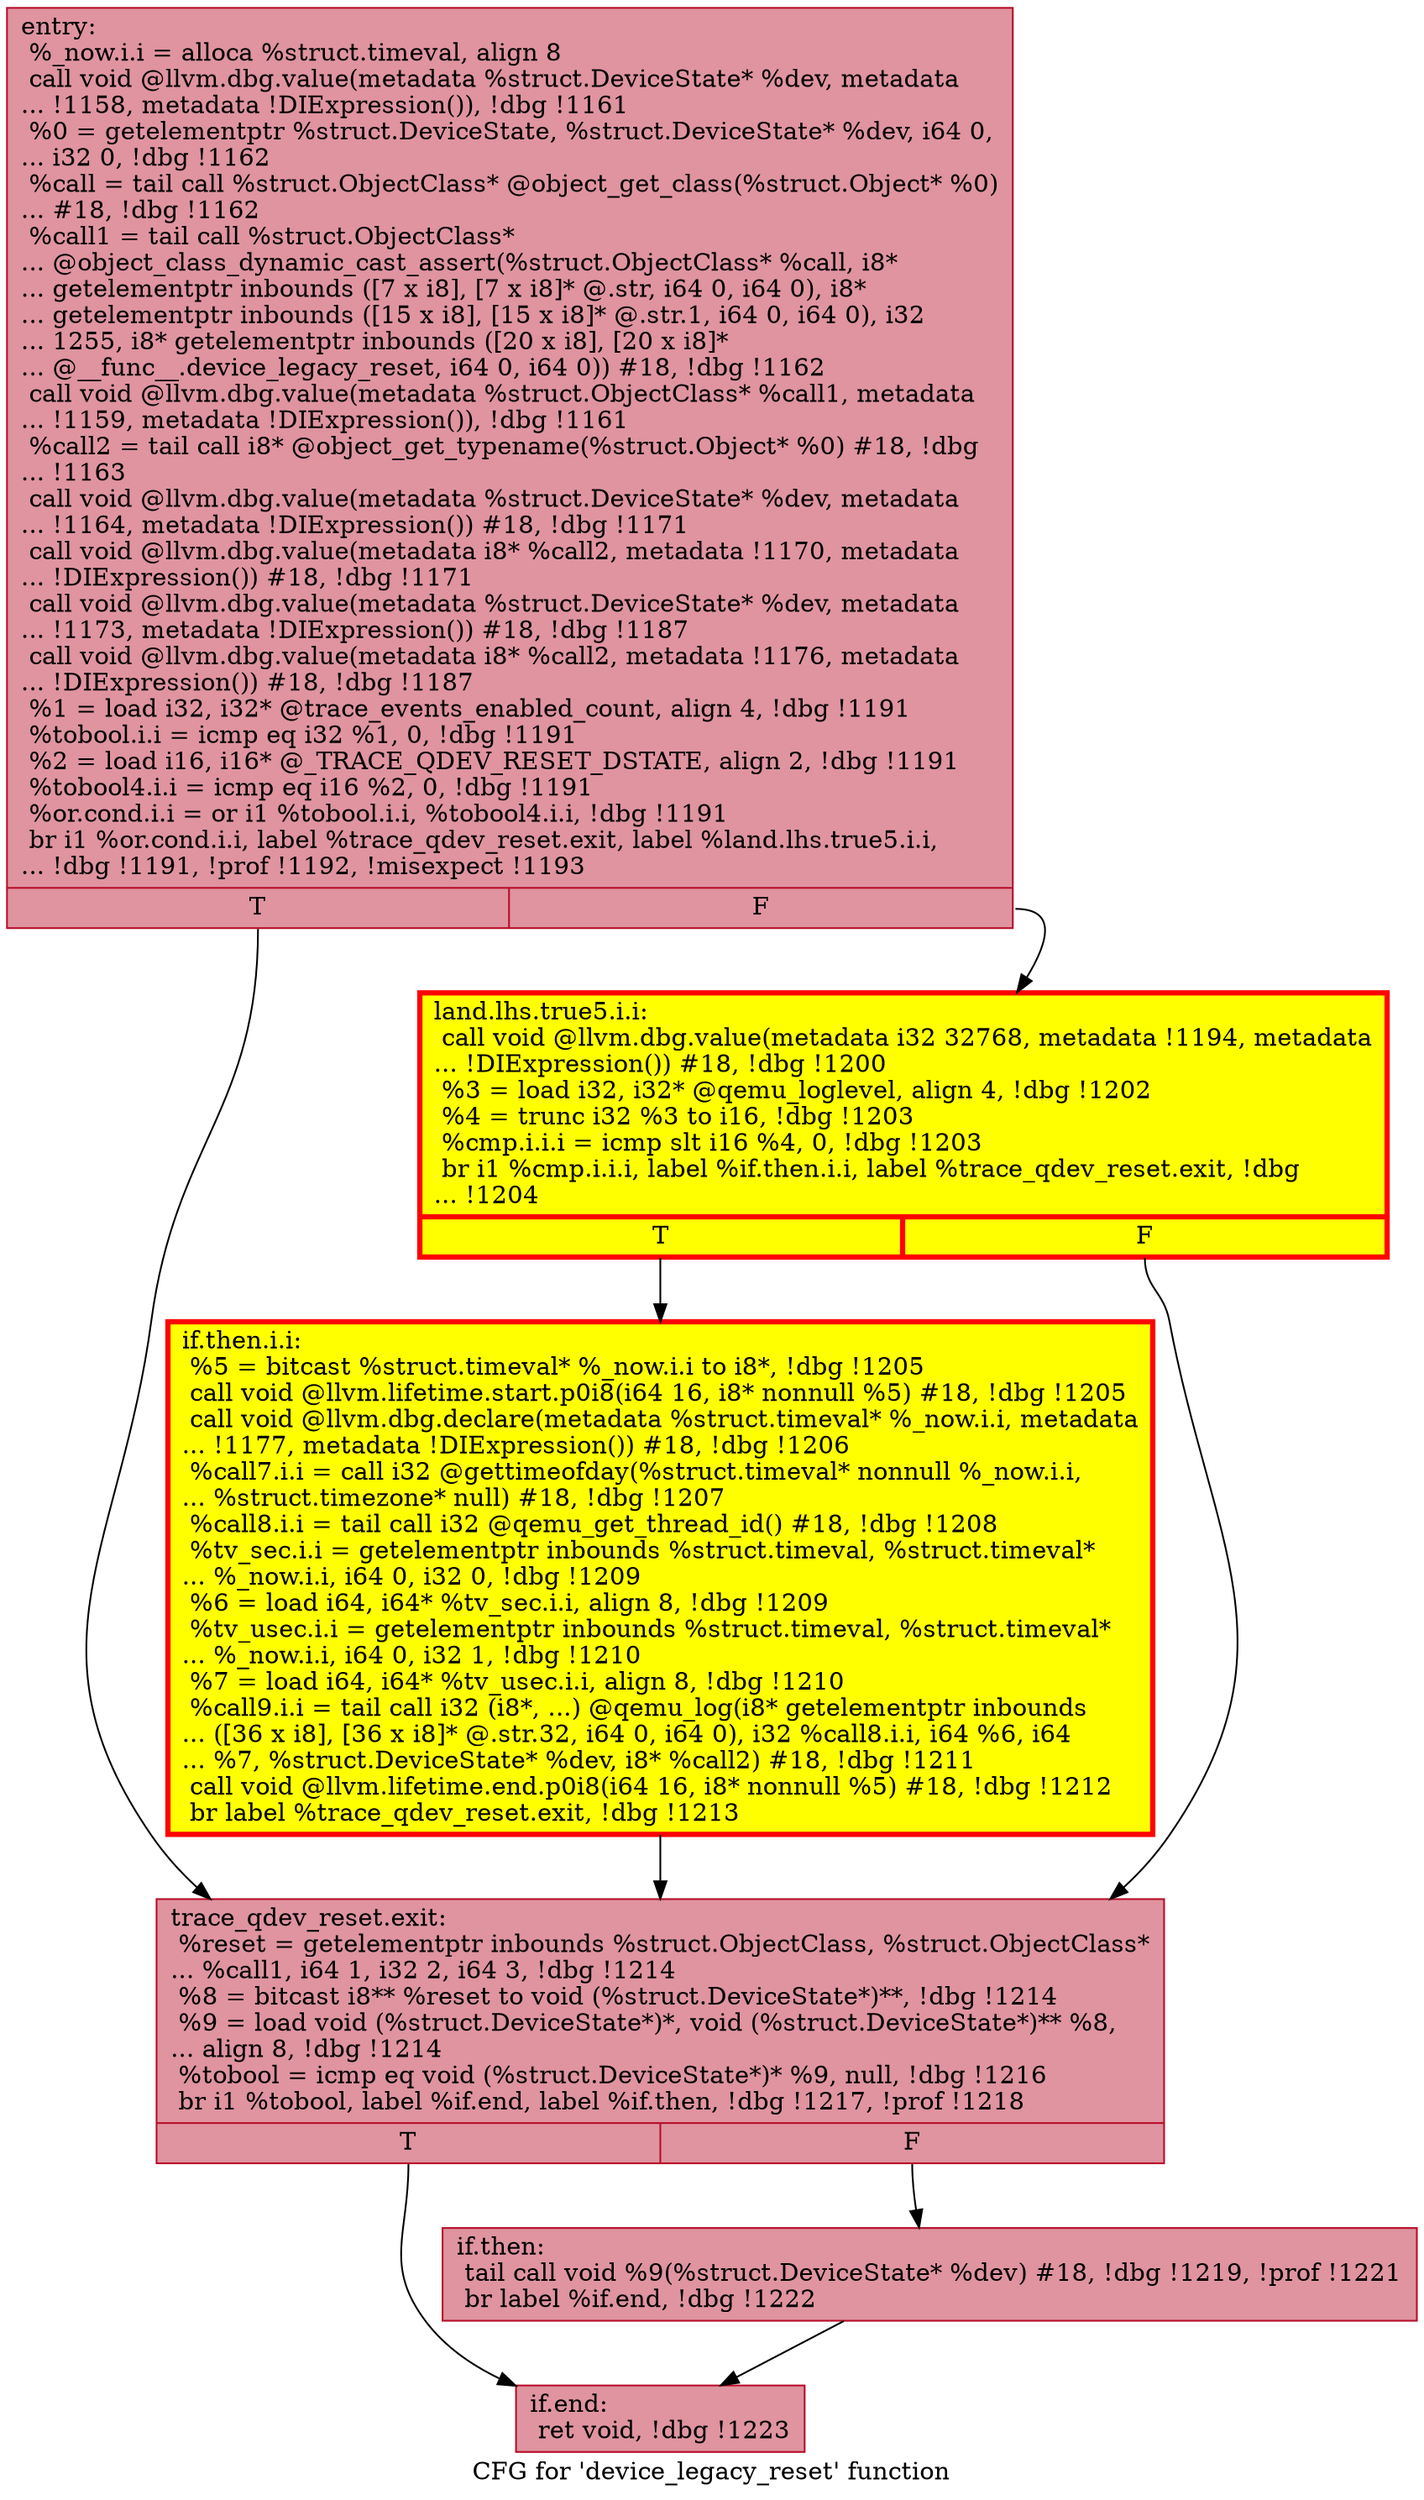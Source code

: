 digraph "CFG for 'device_legacy_reset' function" {
	label="CFG for 'device_legacy_reset' function";

	Node0x55e1ca217080 [shape=record,color="#b70d28ff", style=filled, fillcolor="#b70d2870",label="{entry:\l  %_now.i.i = alloca %struct.timeval, align 8\l  call void @llvm.dbg.value(metadata %struct.DeviceState* %dev, metadata\l... !1158, metadata !DIExpression()), !dbg !1161\l  %0 = getelementptr %struct.DeviceState, %struct.DeviceState* %dev, i64 0,\l... i32 0, !dbg !1162\l  %call = tail call %struct.ObjectClass* @object_get_class(%struct.Object* %0)\l... #18, !dbg !1162\l  %call1 = tail call %struct.ObjectClass*\l... @object_class_dynamic_cast_assert(%struct.ObjectClass* %call, i8*\l... getelementptr inbounds ([7 x i8], [7 x i8]* @.str, i64 0, i64 0), i8*\l... getelementptr inbounds ([15 x i8], [15 x i8]* @.str.1, i64 0, i64 0), i32\l... 1255, i8* getelementptr inbounds ([20 x i8], [20 x i8]*\l... @__func__.device_legacy_reset, i64 0, i64 0)) #18, !dbg !1162\l  call void @llvm.dbg.value(metadata %struct.ObjectClass* %call1, metadata\l... !1159, metadata !DIExpression()), !dbg !1161\l  %call2 = tail call i8* @object_get_typename(%struct.Object* %0) #18, !dbg\l... !1163\l  call void @llvm.dbg.value(metadata %struct.DeviceState* %dev, metadata\l... !1164, metadata !DIExpression()) #18, !dbg !1171\l  call void @llvm.dbg.value(metadata i8* %call2, metadata !1170, metadata\l... !DIExpression()) #18, !dbg !1171\l  call void @llvm.dbg.value(metadata %struct.DeviceState* %dev, metadata\l... !1173, metadata !DIExpression()) #18, !dbg !1187\l  call void @llvm.dbg.value(metadata i8* %call2, metadata !1176, metadata\l... !DIExpression()) #18, !dbg !1187\l  %1 = load i32, i32* @trace_events_enabled_count, align 4, !dbg !1191\l  %tobool.i.i = icmp eq i32 %1, 0, !dbg !1191\l  %2 = load i16, i16* @_TRACE_QDEV_RESET_DSTATE, align 2, !dbg !1191\l  %tobool4.i.i = icmp eq i16 %2, 0, !dbg !1191\l  %or.cond.i.i = or i1 %tobool.i.i, %tobool4.i.i, !dbg !1191\l  br i1 %or.cond.i.i, label %trace_qdev_reset.exit, label %land.lhs.true5.i.i,\l... !dbg !1191, !prof !1192, !misexpect !1193\l|{<s0>T|<s1>F}}"];
	Node0x55e1ca217080:s0 -> Node0x55e1ca064f50;
	Node0x55e1ca217080:s1 -> Node0x55e1ca289400;
	Node0x55e1ca289400 [shape=record,penwidth=3.0, style="filled", color="red", fillcolor="yellow",label="{land.lhs.true5.i.i:                               \l  call void @llvm.dbg.value(metadata i32 32768, metadata !1194, metadata\l... !DIExpression()) #18, !dbg !1200\l  %3 = load i32, i32* @qemu_loglevel, align 4, !dbg !1202\l  %4 = trunc i32 %3 to i16, !dbg !1203\l  %cmp.i.i.i = icmp slt i16 %4, 0, !dbg !1203\l  br i1 %cmp.i.i.i, label %if.then.i.i, label %trace_qdev_reset.exit, !dbg\l... !1204\l|{<s0>T|<s1>F}}"];
	Node0x55e1ca289400:s0 -> Node0x55e1ca241790;
	Node0x55e1ca289400:s1 -> Node0x55e1ca064f50;
	Node0x55e1ca241790 [shape=record,penwidth=3.0, style="filled", color="red", fillcolor="yellow",label="{if.then.i.i:                                      \l  %5 = bitcast %struct.timeval* %_now.i.i to i8*, !dbg !1205\l  call void @llvm.lifetime.start.p0i8(i64 16, i8* nonnull %5) #18, !dbg !1205\l  call void @llvm.dbg.declare(metadata %struct.timeval* %_now.i.i, metadata\l... !1177, metadata !DIExpression()) #18, !dbg !1206\l  %call7.i.i = call i32 @gettimeofday(%struct.timeval* nonnull %_now.i.i,\l... %struct.timezone* null) #18, !dbg !1207\l  %call8.i.i = tail call i32 @qemu_get_thread_id() #18, !dbg !1208\l  %tv_sec.i.i = getelementptr inbounds %struct.timeval, %struct.timeval*\l... %_now.i.i, i64 0, i32 0, !dbg !1209\l  %6 = load i64, i64* %tv_sec.i.i, align 8, !dbg !1209\l  %tv_usec.i.i = getelementptr inbounds %struct.timeval, %struct.timeval*\l... %_now.i.i, i64 0, i32 1, !dbg !1210\l  %7 = load i64, i64* %tv_usec.i.i, align 8, !dbg !1210\l  %call9.i.i = tail call i32 (i8*, ...) @qemu_log(i8* getelementptr inbounds\l... ([36 x i8], [36 x i8]* @.str.32, i64 0, i64 0), i32 %call8.i.i, i64 %6, i64\l... %7, %struct.DeviceState* %dev, i8* %call2) #18, !dbg !1211\l  call void @llvm.lifetime.end.p0i8(i64 16, i8* nonnull %5) #18, !dbg !1212\l  br label %trace_qdev_reset.exit, !dbg !1213\l}"];
	Node0x55e1ca241790 -> Node0x55e1ca064f50;
	Node0x55e1ca064f50 [shape=record,color="#b70d28ff", style=filled, fillcolor="#b70d2870",label="{trace_qdev_reset.exit:                            \l  %reset = getelementptr inbounds %struct.ObjectClass, %struct.ObjectClass*\l... %call1, i64 1, i32 2, i64 3, !dbg !1214\l  %8 = bitcast i8** %reset to void (%struct.DeviceState*)**, !dbg !1214\l  %9 = load void (%struct.DeviceState*)*, void (%struct.DeviceState*)** %8,\l... align 8, !dbg !1214\l  %tobool = icmp eq void (%struct.DeviceState*)* %9, null, !dbg !1216\l  br i1 %tobool, label %if.end, label %if.then, !dbg !1217, !prof !1218\l|{<s0>T|<s1>F}}"];
	Node0x55e1ca064f50:s0 -> Node0x55e1ca219130;
	Node0x55e1ca064f50:s1 -> Node0x55e1ca05ad00;
	Node0x55e1ca05ad00 [shape=record,color="#b70d28ff", style=filled, fillcolor="#b70d2870",label="{if.then:                                          \l  tail call void %9(%struct.DeviceState* %dev) #18, !dbg !1219, !prof !1221\l  br label %if.end, !dbg !1222\l}"];
	Node0x55e1ca05ad00 -> Node0x55e1ca219130;
	Node0x55e1ca219130 [shape=record,color="#b70d28ff", style=filled, fillcolor="#b70d2870",label="{if.end:                                           \l  ret void, !dbg !1223\l}"];
}
